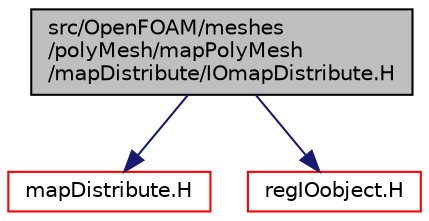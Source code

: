 digraph "src/OpenFOAM/meshes/polyMesh/mapPolyMesh/mapDistribute/IOmapDistribute.H"
{
  bgcolor="transparent";
  edge [fontname="Helvetica",fontsize="10",labelfontname="Helvetica",labelfontsize="10"];
  node [fontname="Helvetica",fontsize="10",shape=record];
  Node0 [label="src/OpenFOAM/meshes\l/polyMesh/mapPolyMesh\l/mapDistribute/IOmapDistribute.H",height=0.2,width=0.4,color="black", fillcolor="grey75", style="filled", fontcolor="black"];
  Node0 -> Node1 [color="midnightblue",fontsize="10",style="solid",fontname="Helvetica"];
  Node1 [label="mapDistribute.H",height=0.2,width=0.4,color="red",URL="$a12335.html"];
  Node0 -> Node183 [color="midnightblue",fontsize="10",style="solid",fontname="Helvetica"];
  Node183 [label="regIOobject.H",height=0.2,width=0.4,color="red",URL="$a09977.html"];
}
